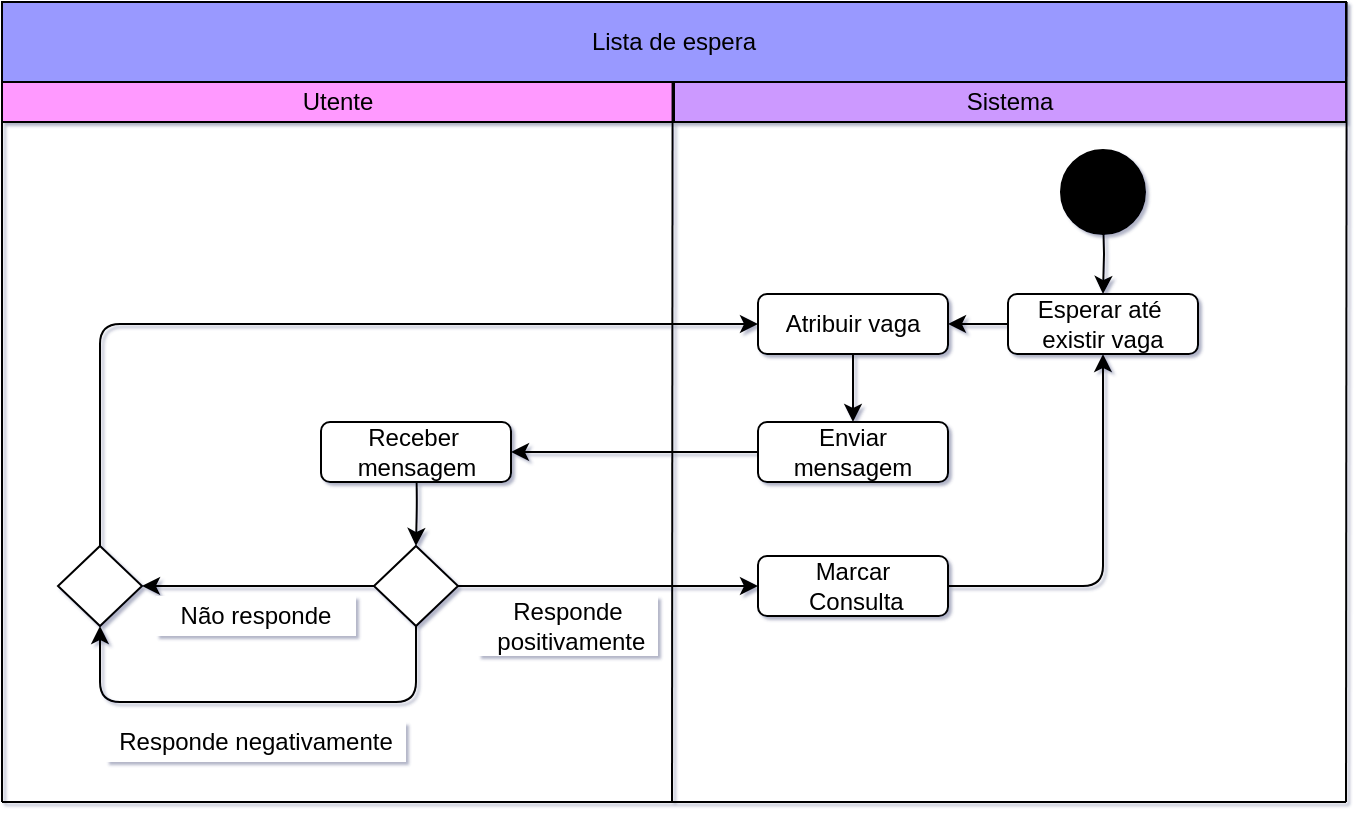 <mxfile version="14.2.5" type="device"><diagram id="YFGlAYK9PAXo96AUDGe2" name="Page-1"><mxGraphModel dx="852" dy="368" grid="1" gridSize="10" guides="1" tooltips="1" connect="1" arrows="1" fold="1" page="1" pageScale="1" pageWidth="850" pageHeight="1100" background="none" math="0" shadow="1"><root><mxCell id="0"/><mxCell id="1" parent="0"/><mxCell id="7psXk7r1a1WP9reYpq1i-3" value="Utente" style="rounded=0;whiteSpace=wrap;html=1;fillColor=#FF99FF;" parent="1" vertex="1"><mxGeometry y="40" width="336" height="20" as="geometry"/></mxCell><mxCell id="7psXk7r1a1WP9reYpq1i-4" value="Sistema" style="rounded=0;whiteSpace=wrap;html=1;fillColor=#CC99FF;" parent="1" vertex="1"><mxGeometry x="336" y="40" width="336" height="20" as="geometry"/></mxCell><mxCell id="7psXk7r1a1WP9reYpq1i-8" value="" style="endArrow=none;html=1;entryX=0;entryY=1;entryDx=0;entryDy=0;" parent="1" edge="1"><mxGeometry width="50" height="50" relative="1" as="geometry"><mxPoint x="672" y="400" as="sourcePoint"/><mxPoint x="672.33" as="targetPoint"/></mxGeometry></mxCell><mxCell id="7psXk7r1a1WP9reYpq1i-10" value="" style="endArrow=none;html=1;entryX=0;entryY=1;entryDx=0;entryDy=0;" parent="1" edge="1"><mxGeometry width="50" height="50" relative="1" as="geometry"><mxPoint x="335" y="400" as="sourcePoint"/><mxPoint x="335.33" as="targetPoint"/></mxGeometry></mxCell><mxCell id="7psXk7r1a1WP9reYpq1i-12" value="Lista de espera" style="rounded=0;whiteSpace=wrap;html=1;fillColor=#9999FF;" parent="1" vertex="1"><mxGeometry width="672" height="40" as="geometry"/></mxCell><mxCell id="QU0b9puTm_9dcZXzaJtI-57" value="" style="endArrow=none;html=1;" parent="1" edge="1"><mxGeometry width="50" height="50" relative="1" as="geometry"><mxPoint y="400" as="sourcePoint"/><mxPoint x="672" y="400" as="targetPoint"/><Array as="points"><mxPoint x="336" y="400"/></Array></mxGeometry></mxCell><mxCell id="QU0b9puTm_9dcZXzaJtI-89" value="" style="endArrow=none;html=1;shadow=0;strokeColor=#000000;entryX=0;entryY=1;entryDx=0;entryDy=0;" parent="1" target="7psXk7r1a1WP9reYpq1i-3" edge="1"><mxGeometry width="50" height="50" relative="1" as="geometry"><mxPoint y="400" as="sourcePoint"/><mxPoint x="16" y="120" as="targetPoint"/></mxGeometry></mxCell><mxCell id="OJmhVOJHmzvxe_1uMVde-5" style="edgeStyle=orthogonalEdgeStyle;rounded=0;orthogonalLoop=1;jettySize=auto;html=1;entryX=0.5;entryY=0;entryDx=0;entryDy=0;" parent="1" target="9NHcFhlQO7qRqACVNmyo-1" edge="1"><mxGeometry relative="1" as="geometry"><mxPoint x="550.5" y="140" as="targetPoint"/><mxPoint x="550.5" y="105" as="sourcePoint"/></mxGeometry></mxCell><mxCell id="QU0b9puTm_9dcZXzaJtI-90" value="" style="ellipse;html=1;shape=startState;fillColor=#000000;" parent="1" vertex="1"><mxGeometry x="525.5" y="70" width="50" height="50" as="geometry"/></mxCell><mxCell id="kJ8-A0fbEsRDhL2rPPuF-4" style="edgeStyle=orthogonalEdgeStyle;rounded=1;orthogonalLoop=1;jettySize=auto;html=1;entryX=0.5;entryY=0;entryDx=0;entryDy=0;shadow=0;strokeColor=#000000;" parent="1" source="kJ8-A0fbEsRDhL2rPPuF-1" target="kJ8-A0fbEsRDhL2rPPuF-3" edge="1"><mxGeometry relative="1" as="geometry"/></mxCell><mxCell id="kJ8-A0fbEsRDhL2rPPuF-1" value="Atribuir vaga" style="rounded=1;whiteSpace=wrap;html=1;strokeColor=#000000;fillColor=#FFFFFF;" parent="1" vertex="1"><mxGeometry x="378" y="146" width="95" height="30" as="geometry"/></mxCell><mxCell id="kJ8-A0fbEsRDhL2rPPuF-3" value="Enviar mensagem" style="rounded=1;whiteSpace=wrap;html=1;strokeColor=#000000;fillColor=#FFFFFF;" parent="1" vertex="1"><mxGeometry x="378" y="210" width="95" height="30" as="geometry"/></mxCell><mxCell id="kJ8-A0fbEsRDhL2rPPuF-9" style="edgeStyle=orthogonalEdgeStyle;rounded=1;orthogonalLoop=1;jettySize=auto;html=1;entryX=0.5;entryY=0;entryDx=0;entryDy=0;shadow=0;strokeColor=#000000;" parent="1" target="kJ8-A0fbEsRDhL2rPPuF-8" edge="1"><mxGeometry relative="1" as="geometry"><mxPoint x="207" y="225" as="sourcePoint"/></mxGeometry></mxCell><mxCell id="kJ8-A0fbEsRDhL2rPPuF-5" value="Receber&amp;nbsp;&lt;br&gt;mensagem" style="rounded=1;whiteSpace=wrap;html=1;strokeColor=#000000;fillColor=#FFFFFF;" parent="1" vertex="1"><mxGeometry x="159.5" y="210" width="95" height="30" as="geometry"/></mxCell><mxCell id="kJ8-A0fbEsRDhL2rPPuF-6" value="" style="endArrow=classic;html=1;shadow=0;strokeColor=#000000;exitX=0;exitY=0.5;exitDx=0;exitDy=0;entryX=1;entryY=0.5;entryDx=0;entryDy=0;" parent="1" source="kJ8-A0fbEsRDhL2rPPuF-3" target="kJ8-A0fbEsRDhL2rPPuF-5" edge="1"><mxGeometry width="50" height="50" relative="1" as="geometry"><mxPoint x="489" y="380" as="sourcePoint"/><mxPoint x="539" y="330" as="targetPoint"/></mxGeometry></mxCell><mxCell id="kJ8-A0fbEsRDhL2rPPuF-12" style="edgeStyle=orthogonalEdgeStyle;rounded=1;orthogonalLoop=1;jettySize=auto;html=1;entryX=1;entryY=0.5;entryDx=0;entryDy=0;shadow=0;strokeColor=#000000;" parent="1" source="kJ8-A0fbEsRDhL2rPPuF-8" target="kJ8-A0fbEsRDhL2rPPuF-11" edge="1"><mxGeometry relative="1" as="geometry"/></mxCell><mxCell id="kJ8-A0fbEsRDhL2rPPuF-18" style="edgeStyle=orthogonalEdgeStyle;rounded=1;orthogonalLoop=1;jettySize=auto;html=1;entryX=0;entryY=0.5;entryDx=0;entryDy=0;shadow=0;strokeColor=#000000;" parent="1" source="kJ8-A0fbEsRDhL2rPPuF-8" target="kJ8-A0fbEsRDhL2rPPuF-19" edge="1"><mxGeometry relative="1" as="geometry"><mxPoint x="219" y="292" as="targetPoint"/></mxGeometry></mxCell><mxCell id="kJ8-A0fbEsRDhL2rPPuF-8" value="" style="rhombus;whiteSpace=wrap;html=1;strokeColor=#000000;fillColor=#FFFFFF;" parent="1" vertex="1"><mxGeometry x="186" y="272" width="42" height="40" as="geometry"/></mxCell><mxCell id="kJ8-A0fbEsRDhL2rPPuF-11" value="" style="rhombus;whiteSpace=wrap;html=1;strokeColor=#000000;fillColor=#FFFFFF;" parent="1" vertex="1"><mxGeometry x="28" y="272" width="42" height="40" as="geometry"/></mxCell><mxCell id="kJ8-A0fbEsRDhL2rPPuF-13" value="" style="endArrow=classic;html=1;shadow=0;strokeColor=#000000;exitX=0.5;exitY=1;exitDx=0;exitDy=0;entryX=0.5;entryY=1;entryDx=0;entryDy=0;" parent="1" source="kJ8-A0fbEsRDhL2rPPuF-8" target="kJ8-A0fbEsRDhL2rPPuF-11" edge="1"><mxGeometry width="50" height="50" relative="1" as="geometry"><mxPoint x="257" y="332" as="sourcePoint"/><mxPoint x="-43" y="372" as="targetPoint"/><Array as="points"><mxPoint x="207" y="350"/><mxPoint x="49" y="350"/></Array></mxGeometry></mxCell><mxCell id="kJ8-A0fbEsRDhL2rPPuF-14" value="Não responde" style="text;html=1;strokeColor=none;align=center;verticalAlign=middle;whiteSpace=wrap;rounded=0;fillColor=#ffffff;" parent="1" vertex="1"><mxGeometry x="77" y="297" width="100" height="20" as="geometry"/></mxCell><mxCell id="kJ8-A0fbEsRDhL2rPPuF-15" value="Responde negativamente" style="text;html=1;strokeColor=none;align=center;verticalAlign=middle;whiteSpace=wrap;rounded=0;fillColor=#ffffff;" parent="1" vertex="1"><mxGeometry x="52" y="360" width="150" height="20" as="geometry"/></mxCell><mxCell id="kJ8-A0fbEsRDhL2rPPuF-16" value="" style="endArrow=classic;html=1;shadow=0;strokeColor=#000000;exitX=0.5;exitY=0;exitDx=0;exitDy=0;entryX=0;entryY=0.5;entryDx=0;entryDy=0;" parent="1" source="kJ8-A0fbEsRDhL2rPPuF-11" target="kJ8-A0fbEsRDhL2rPPuF-1" edge="1"><mxGeometry width="50" height="50" relative="1" as="geometry"><mxPoint x="119" y="376" as="sourcePoint"/><mxPoint x="169" y="326" as="targetPoint"/><Array as="points"><mxPoint x="49" y="161"/></Array></mxGeometry></mxCell><mxCell id="kJ8-A0fbEsRDhL2rPPuF-19" value="Marcar&lt;br&gt;&amp;nbsp;Consulta" style="rounded=1;whiteSpace=wrap;html=1;strokeColor=#000000;fillColor=#FFFFFF;" parent="1" vertex="1"><mxGeometry x="378" y="277" width="95" height="30" as="geometry"/></mxCell><mxCell id="kJ8-A0fbEsRDhL2rPPuF-20" value="Responde&lt;br&gt;&amp;nbsp;positivamente" style="text;html=1;strokeColor=none;align=center;verticalAlign=middle;whiteSpace=wrap;rounded=0;fillColor=#ffffff;" parent="1" vertex="1"><mxGeometry x="238" y="297" width="90" height="30" as="geometry"/></mxCell><mxCell id="OJmhVOJHmzvxe_1uMVde-9" style="edgeStyle=orthogonalEdgeStyle;rounded=1;orthogonalLoop=1;jettySize=auto;html=1;shadow=0;strokeColor=#000000;entryX=0.5;entryY=1;entryDx=0;entryDy=0;" parent="1" source="kJ8-A0fbEsRDhL2rPPuF-19" target="9NHcFhlQO7qRqACVNmyo-1" edge="1"><mxGeometry relative="1" as="geometry"><mxPoint x="581" y="438" as="sourcePoint"/><mxPoint x="581" y="174" as="targetPoint"/></mxGeometry></mxCell><mxCell id="9NHcFhlQO7qRqACVNmyo-5" style="edgeStyle=orthogonalEdgeStyle;rounded=0;orthogonalLoop=1;jettySize=auto;html=1;entryX=1;entryY=0.5;entryDx=0;entryDy=0;" parent="1" source="9NHcFhlQO7qRqACVNmyo-1" target="kJ8-A0fbEsRDhL2rPPuF-1" edge="1"><mxGeometry relative="1" as="geometry"/></mxCell><mxCell id="9NHcFhlQO7qRqACVNmyo-1" value="Esperar até&amp;nbsp;&lt;br&gt;existir vaga" style="rounded=1;whiteSpace=wrap;html=1;strokeColor=#000000;fillColor=#FFFFFF;" parent="1" vertex="1"><mxGeometry x="503" y="146" width="95" height="30" as="geometry"/></mxCell></root></mxGraphModel></diagram></mxfile>
